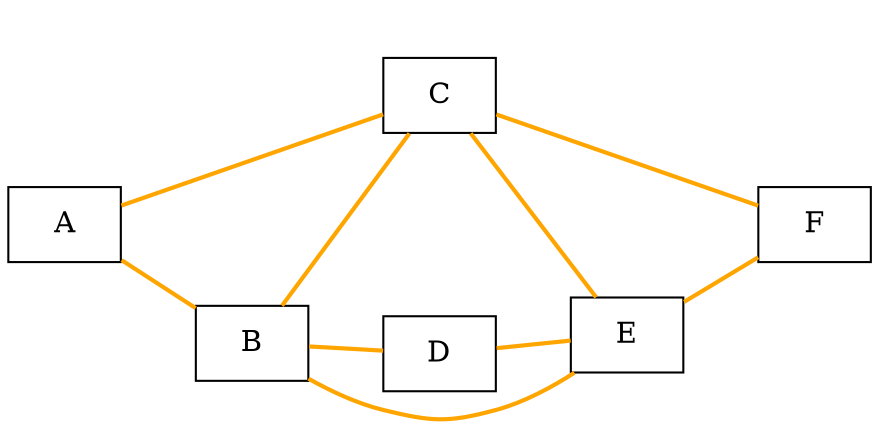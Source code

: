 graph "Euler" {
rankdir=LR;
ratio=.5;
node[shape=box, style=rounded];

  "A" -- "B" [style = bold, color = orange];
  "A" -- "C" [style = bold, color = orange];
  "A"  [style = filled, peripheries = 1, fillcolor = white, fontcolor = black, color = black];
  "B" -- "D" [style = bold, color = orange];
  "B" -- "C" [style = bold, color = orange];
  "B" -- "E" [style = bold, color = orange];
  "B"  [style = filled, peripheries = 1, fillcolor = white, fontcolor = black, color = black];
  "C" -- "F" [style = bold, color = orange];
  "C" -- "E" [style = bold, color = orange];
  "C"  [style = filled, peripheries = 1, fillcolor = white, fontcolor = black, color = black];
  "D" -- "E" [style = bold, color = orange];
  "D"  [style = filled, peripheries = 1, fillcolor = white, fontcolor = black, color = black];
  "E" -- "F" [style = bold, color = orange];
  "E"  [style = filled, peripheries = 1, fillcolor = white, fontcolor = black, color = black];
  "F"  [style = filled, peripheries = 1, fillcolor = white, fontcolor = black, color = black];
}

